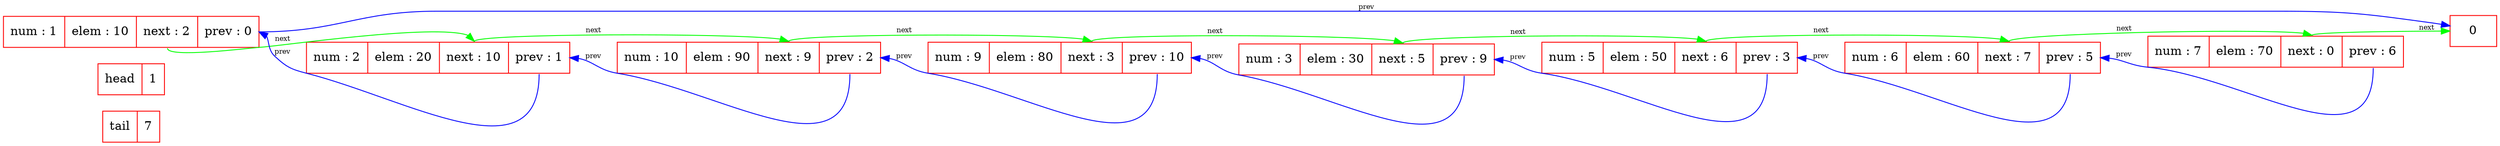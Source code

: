 digraph List{

	rankdir=LR;

	node[color="red",fontsize=14];

	first[shape=record,label="{tail| 7}"];
	zero[shape=record,label="{head| 1}"];

	0[shape=record,label="{<0> 0}"];
	1[shape=record,label="{<1> num : 1 | <10> elem : 10 | <2> next : 2 | <0> prev : 0}"];
	2[shape=record,label="{<2> num : 2 | <20> elem : 20 | <10> next : 10 | <1> prev : 1}"];
	3[shape=record,label="{<3> num : 3 | <30> elem : 30 | <5> next : 5 | <9> prev : 9}"];
	5[shape=record,label="{<5> num : 5 | <50> elem : 50 | <6> next : 6 | <3> prev : 3}"];
	6[shape=record,label="{<6> num : 6 | <60> elem : 60 | <7> next : 7 | <5> prev : 5}"];
	7[shape=record,label="{<7> num : 7 | <70> elem : 70 | <0> next : 0 | <6> prev : 6}"];
	9[shape=record,label="{<9> num : 9 | <80> elem : 80 | <3> next : 3 | <10> prev : 10}"];
	10[shape=record,label="{<10> num : 10 | <90> elem : 90 | <9> next : 9 | <2> prev : 2}"];

	1 : 2 -> 2 : 10[color="green", label="next", fontsize=8];
	2 : 10 -> 10 : 9[color="green", label="next", fontsize=8];
	10 : 9 -> 9 : 3[color="green", label="next", fontsize=8];
	9 : 3 -> 3 : 5[color="green", label="next", fontsize=8];
	3 : 5 -> 5 : 6[color="green", label="next", fontsize=8];
	5 : 6 -> 6 : 7[color="green", label="next", fontsize=8];
	6 : 7 -> 7 : 0[color="green", label="next", fontsize=8];
	7 : 0 -> 0 : 0[color="green", label="next", fontsize=8];

	7 : 6 ->6 : 5[color="blue", label="prev", fontsize=8];
	6 : 5 ->5 : 3[color="blue", label="prev", fontsize=8];
	5 : 3 ->3 : 9[color="blue", label="prev", fontsize=8];
	3 : 9 ->9 : 10[color="blue", label="prev", fontsize=8];
	9 : 10 ->10 : 2[color="blue", label="prev", fontsize=8];
	10 : 2 ->2 : 1[color="blue", label="prev", fontsize=8];
	2 : 1 ->1 : 0[color="blue", label="prev", fontsize=8];
	1 : 0 ->0 : 0[color="blue", label="prev", fontsize=8];

}

